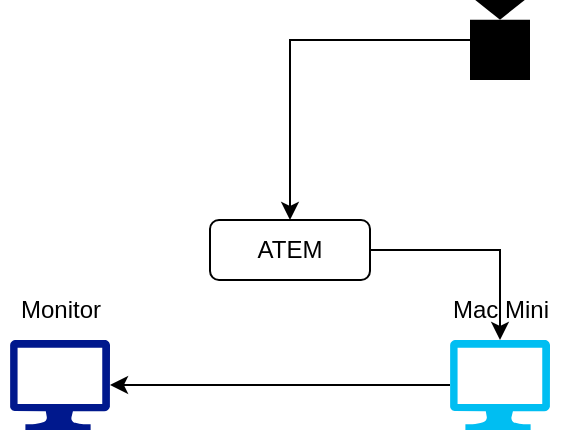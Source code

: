 <mxfile version="24.3.1" type="github">
  <diagram name="Page-1" id="QpsE_KLlELCOmAd1WYMW">
    <mxGraphModel dx="1042" dy="577" grid="1" gridSize="10" guides="1" tooltips="1" connect="1" arrows="1" fold="1" page="1" pageScale="1" pageWidth="1100" pageHeight="850" background="#FFFFFF" math="0" shadow="0">
      <root>
        <mxCell id="0" />
        <mxCell id="1" parent="0" />
        <mxCell id="_sKGQiMD87KBcc5OrfAb-5" style="edgeStyle=orthogonalEdgeStyle;rounded=0;orthogonalLoop=1;jettySize=auto;html=1;" edge="1" parent="1" source="_sKGQiMD87KBcc5OrfAb-1" target="_sKGQiMD87KBcc5OrfAb-2">
          <mxGeometry relative="1" as="geometry" />
        </mxCell>
        <mxCell id="_sKGQiMD87KBcc5OrfAb-1" value="" style="verticalLabelPosition=bottom;html=1;verticalAlign=top;align=center;strokeColor=none;fillColor=#00BEF2;shape=mxgraph.azure.computer;pointerEvents=1;" vertex="1" parent="1">
          <mxGeometry x="630" y="670" width="50" height="45" as="geometry" />
        </mxCell>
        <mxCell id="_sKGQiMD87KBcc5OrfAb-2" value="" style="sketch=0;aspect=fixed;pointerEvents=1;shadow=0;dashed=0;html=1;strokeColor=none;labelPosition=center;verticalLabelPosition=bottom;verticalAlign=top;align=center;fillColor=#00188D;shape=mxgraph.azure.computer" vertex="1" parent="1">
          <mxGeometry x="410" y="670" width="50" height="45" as="geometry" />
        </mxCell>
        <mxCell id="_sKGQiMD87KBcc5OrfAb-11" style="edgeStyle=orthogonalEdgeStyle;rounded=0;orthogonalLoop=1;jettySize=auto;html=1;" edge="1" parent="1" source="_sKGQiMD87KBcc5OrfAb-4" target="_sKGQiMD87KBcc5OrfAb-8">
          <mxGeometry relative="1" as="geometry" />
        </mxCell>
        <mxCell id="_sKGQiMD87KBcc5OrfAb-4" value="" style="shape=mxgraph.signs.tech.video_camera;html=1;pointerEvents=1;fillColor=#000000;strokeColor=none;verticalLabelPosition=bottom;verticalAlign=top;align=center;direction=north;" vertex="1" parent="1">
          <mxGeometry x="640" y="500" width="30" height="40" as="geometry" />
        </mxCell>
        <mxCell id="_sKGQiMD87KBcc5OrfAb-6" value="Monitor" style="text;html=1;align=center;verticalAlign=middle;resizable=0;points=[];autosize=1;strokeColor=none;fillColor=none;" vertex="1" parent="1">
          <mxGeometry x="405" y="640" width="60" height="30" as="geometry" />
        </mxCell>
        <mxCell id="_sKGQiMD87KBcc5OrfAb-7" value="Mac Mini" style="text;html=1;align=center;verticalAlign=middle;resizable=0;points=[];autosize=1;strokeColor=none;fillColor=none;" vertex="1" parent="1">
          <mxGeometry x="620" y="640" width="70" height="30" as="geometry" />
        </mxCell>
        <mxCell id="_sKGQiMD87KBcc5OrfAb-12" style="edgeStyle=orthogonalEdgeStyle;rounded=0;orthogonalLoop=1;jettySize=auto;html=1;" edge="1" parent="1" source="_sKGQiMD87KBcc5OrfAb-8" target="_sKGQiMD87KBcc5OrfAb-1">
          <mxGeometry relative="1" as="geometry" />
        </mxCell>
        <mxCell id="_sKGQiMD87KBcc5OrfAb-8" value="" style="rounded=1;whiteSpace=wrap;html=1;" vertex="1" parent="1">
          <mxGeometry x="510" y="610" width="80" height="30" as="geometry" />
        </mxCell>
        <mxCell id="_sKGQiMD87KBcc5OrfAb-13" value="ATEM" style="text;html=1;align=center;verticalAlign=middle;whiteSpace=wrap;rounded=0;" vertex="1" parent="1">
          <mxGeometry x="520" y="610" width="60" height="30" as="geometry" />
        </mxCell>
      </root>
    </mxGraphModel>
  </diagram>
</mxfile>
